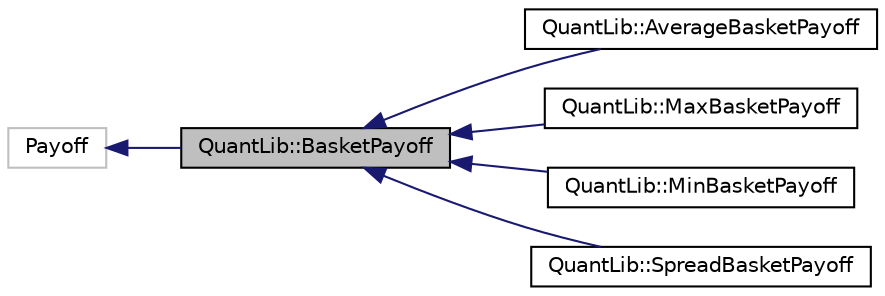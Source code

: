 digraph "QuantLib::BasketPayoff"
{
  edge [fontname="Helvetica",fontsize="10",labelfontname="Helvetica",labelfontsize="10"];
  node [fontname="Helvetica",fontsize="10",shape=record];
  rankdir="LR";
  Node1 [label="QuantLib::BasketPayoff",height=0.2,width=0.4,color="black", fillcolor="grey75", style="filled", fontcolor="black"];
  Node2 -> Node1 [dir="back",color="midnightblue",fontsize="10",style="solid"];
  Node2 [label="Payoff",height=0.2,width=0.4,color="grey75", fillcolor="white", style="filled"];
  Node1 -> Node3 [dir="back",color="midnightblue",fontsize="10",style="solid"];
  Node3 [label="QuantLib::AverageBasketPayoff",height=0.2,width=0.4,color="black", fillcolor="white", style="filled",URL="$class_quant_lib_1_1_average_basket_payoff.html"];
  Node1 -> Node4 [dir="back",color="midnightblue",fontsize="10",style="solid"];
  Node4 [label="QuantLib::MaxBasketPayoff",height=0.2,width=0.4,color="black", fillcolor="white", style="filled",URL="$class_quant_lib_1_1_max_basket_payoff.html"];
  Node1 -> Node5 [dir="back",color="midnightblue",fontsize="10",style="solid"];
  Node5 [label="QuantLib::MinBasketPayoff",height=0.2,width=0.4,color="black", fillcolor="white", style="filled",URL="$class_quant_lib_1_1_min_basket_payoff.html"];
  Node1 -> Node6 [dir="back",color="midnightblue",fontsize="10",style="solid"];
  Node6 [label="QuantLib::SpreadBasketPayoff",height=0.2,width=0.4,color="black", fillcolor="white", style="filled",URL="$class_quant_lib_1_1_spread_basket_payoff.html"];
}
